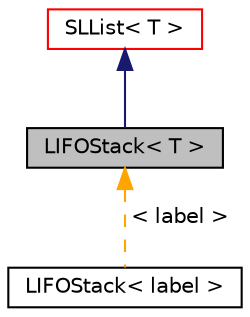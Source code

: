 digraph "LIFOStack&lt; T &gt;"
{
  bgcolor="transparent";
  edge [fontname="Helvetica",fontsize="10",labelfontname="Helvetica",labelfontsize="10"];
  node [fontname="Helvetica",fontsize="10",shape=record];
  Node1 [label="LIFOStack\< T \>",height=0.2,width=0.4,color="black", fillcolor="grey75", style="filled", fontcolor="black"];
  Node2 -> Node1 [dir="back",color="midnightblue",fontsize="10",style="solid",fontname="Helvetica"];
  Node2 [label="SLList\< T \>",height=0.2,width=0.4,color="red",URL="$a02340.html",tooltip="Non-intrusive singly-linked list. "];
  Node1 -> Node3 [dir="back",color="orange",fontsize="10",style="dashed",label=" \< label \>" ,fontname="Helvetica"];
  Node3 [label="LIFOStack\< label \>",height=0.2,width=0.4,color="black",URL="$a01312.html"];
}
